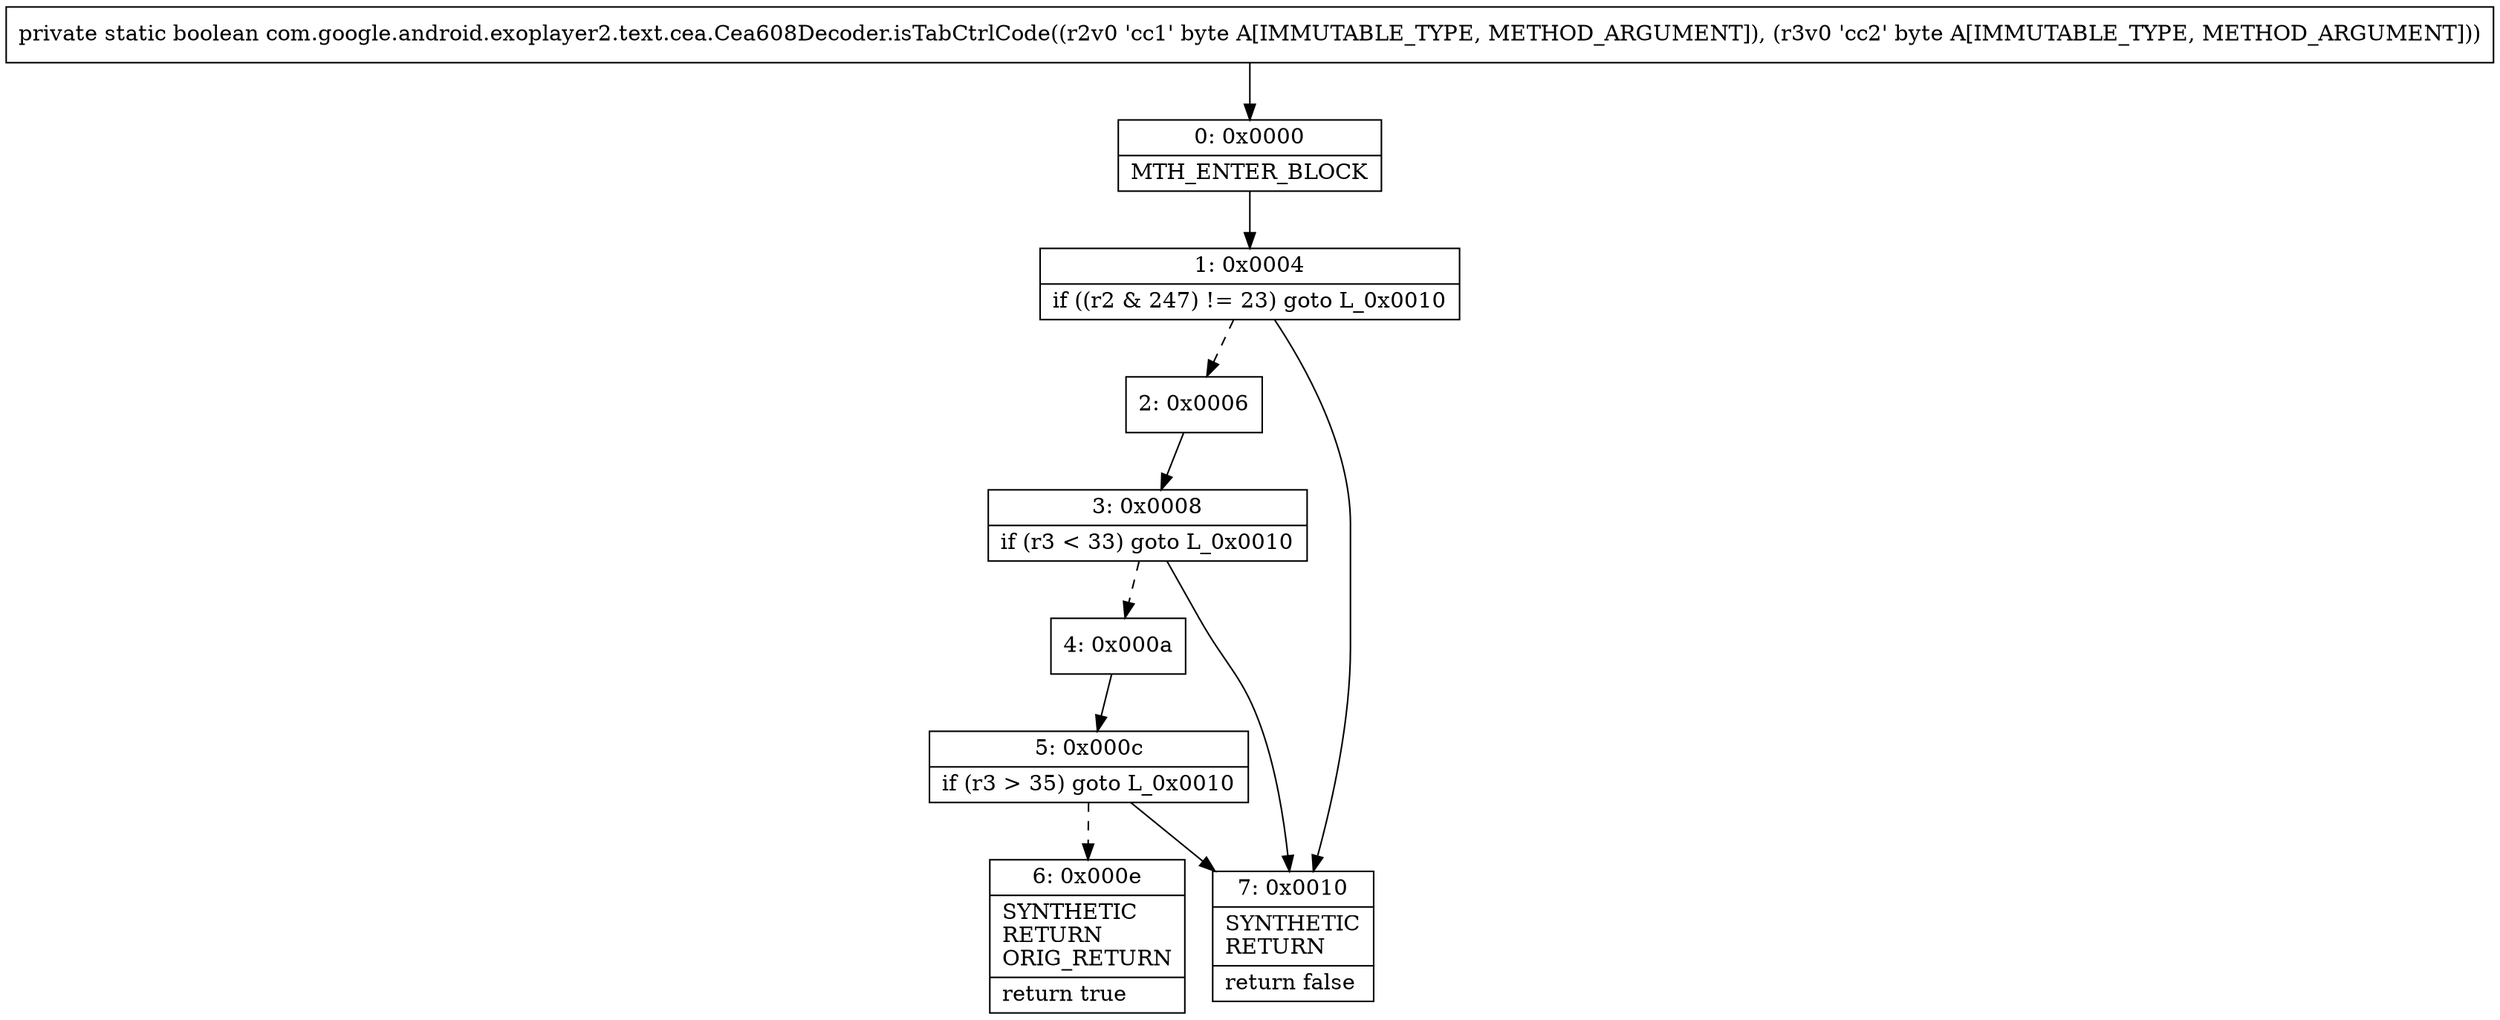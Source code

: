 digraph "CFG forcom.google.android.exoplayer2.text.cea.Cea608Decoder.isTabCtrlCode(BB)Z" {
Node_0 [shape=record,label="{0\:\ 0x0000|MTH_ENTER_BLOCK\l}"];
Node_1 [shape=record,label="{1\:\ 0x0004|if ((r2 & 247) != 23) goto L_0x0010\l}"];
Node_2 [shape=record,label="{2\:\ 0x0006}"];
Node_3 [shape=record,label="{3\:\ 0x0008|if (r3 \< 33) goto L_0x0010\l}"];
Node_4 [shape=record,label="{4\:\ 0x000a}"];
Node_5 [shape=record,label="{5\:\ 0x000c|if (r3 \> 35) goto L_0x0010\l}"];
Node_6 [shape=record,label="{6\:\ 0x000e|SYNTHETIC\lRETURN\lORIG_RETURN\l|return true\l}"];
Node_7 [shape=record,label="{7\:\ 0x0010|SYNTHETIC\lRETURN\l|return false\l}"];
MethodNode[shape=record,label="{private static boolean com.google.android.exoplayer2.text.cea.Cea608Decoder.isTabCtrlCode((r2v0 'cc1' byte A[IMMUTABLE_TYPE, METHOD_ARGUMENT]), (r3v0 'cc2' byte A[IMMUTABLE_TYPE, METHOD_ARGUMENT])) }"];
MethodNode -> Node_0;
Node_0 -> Node_1;
Node_1 -> Node_2[style=dashed];
Node_1 -> Node_7;
Node_2 -> Node_3;
Node_3 -> Node_4[style=dashed];
Node_3 -> Node_7;
Node_4 -> Node_5;
Node_5 -> Node_6[style=dashed];
Node_5 -> Node_7;
}

